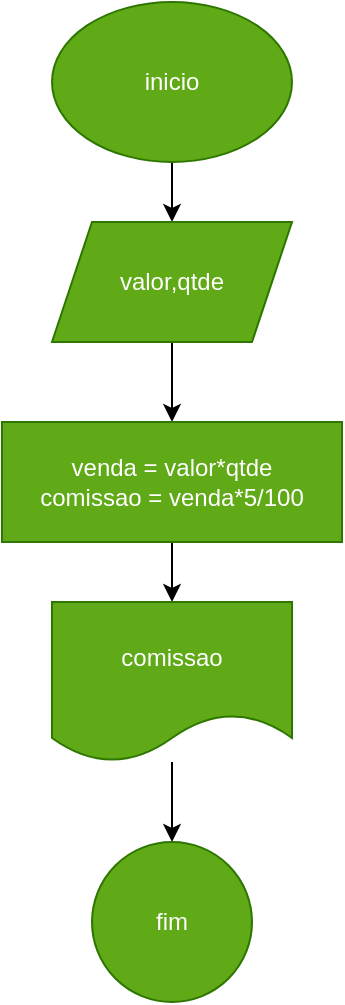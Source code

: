 <mxfile version="26.1.1">
  <diagram name="Página-1" id="-PqLd-Lrva1havA_Mk1D">
    <mxGraphModel dx="880" dy="460" grid="1" gridSize="10" guides="1" tooltips="1" connect="1" arrows="1" fold="1" page="1" pageScale="1" pageWidth="827" pageHeight="1169" math="0" shadow="0">
      <root>
        <mxCell id="0" />
        <mxCell id="1" parent="0" />
        <mxCell id="ltkl38_gyYZNN8CDvdL8-3" value="" style="edgeStyle=orthogonalEdgeStyle;rounded=0;orthogonalLoop=1;jettySize=auto;html=1;" edge="1" parent="1" source="ltkl38_gyYZNN8CDvdL8-1" target="ltkl38_gyYZNN8CDvdL8-2">
          <mxGeometry relative="1" as="geometry" />
        </mxCell>
        <mxCell id="ltkl38_gyYZNN8CDvdL8-1" value="inicio" style="ellipse;whiteSpace=wrap;html=1;fillColor=#60a917;fontColor=#ffffff;strokeColor=#2D7600;" vertex="1" parent="1">
          <mxGeometry x="340" y="20" width="120" height="80" as="geometry" />
        </mxCell>
        <mxCell id="ltkl38_gyYZNN8CDvdL8-5" value="" style="edgeStyle=orthogonalEdgeStyle;rounded=0;orthogonalLoop=1;jettySize=auto;html=1;" edge="1" parent="1" source="ltkl38_gyYZNN8CDvdL8-2" target="ltkl38_gyYZNN8CDvdL8-4">
          <mxGeometry relative="1" as="geometry" />
        </mxCell>
        <mxCell id="ltkl38_gyYZNN8CDvdL8-2" value="valor,qtde" style="shape=parallelogram;perimeter=parallelogramPerimeter;whiteSpace=wrap;html=1;fixedSize=1;fillColor=#60a917;strokeColor=#2D7600;fontColor=#ffffff;" vertex="1" parent="1">
          <mxGeometry x="340" y="130" width="120" height="60" as="geometry" />
        </mxCell>
        <mxCell id="ltkl38_gyYZNN8CDvdL8-7" value="" style="edgeStyle=orthogonalEdgeStyle;rounded=0;orthogonalLoop=1;jettySize=auto;html=1;" edge="1" parent="1" source="ltkl38_gyYZNN8CDvdL8-4" target="ltkl38_gyYZNN8CDvdL8-6">
          <mxGeometry relative="1" as="geometry" />
        </mxCell>
        <mxCell id="ltkl38_gyYZNN8CDvdL8-4" value="venda = valor*qtde&lt;div&gt;comissao = venda*5/100&lt;/div&gt;" style="whiteSpace=wrap;html=1;fillColor=#60a917;strokeColor=#2D7600;fontColor=#ffffff;" vertex="1" parent="1">
          <mxGeometry x="315" y="230" width="170" height="60" as="geometry" />
        </mxCell>
        <mxCell id="ltkl38_gyYZNN8CDvdL8-9" value="" style="edgeStyle=orthogonalEdgeStyle;rounded=0;orthogonalLoop=1;jettySize=auto;html=1;" edge="1" parent="1" source="ltkl38_gyYZNN8CDvdL8-6" target="ltkl38_gyYZNN8CDvdL8-8">
          <mxGeometry relative="1" as="geometry" />
        </mxCell>
        <mxCell id="ltkl38_gyYZNN8CDvdL8-6" value="comissao" style="shape=document;whiteSpace=wrap;html=1;boundedLbl=1;fillColor=#60a917;strokeColor=#2D7600;fontColor=#ffffff;" vertex="1" parent="1">
          <mxGeometry x="340" y="320" width="120" height="80" as="geometry" />
        </mxCell>
        <mxCell id="ltkl38_gyYZNN8CDvdL8-8" value="fim" style="ellipse;whiteSpace=wrap;html=1;fillColor=#60a917;strokeColor=#2D7600;fontColor=#ffffff;" vertex="1" parent="1">
          <mxGeometry x="360" y="440" width="80" height="80" as="geometry" />
        </mxCell>
      </root>
    </mxGraphModel>
  </diagram>
</mxfile>
